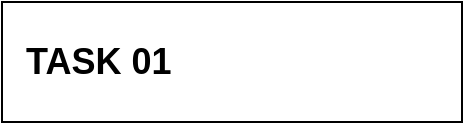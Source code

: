 <mxfile version="15.6.1" type="github" pages="3">
  <diagram id="R2lEEEUBdFMjLlhIrx00" name="Page-1">
    <mxGraphModel dx="1662" dy="754" grid="1" gridSize="10" guides="1" tooltips="1" connect="1" arrows="1" fold="1" page="1" pageScale="1" pageWidth="850" pageHeight="1100" math="0" shadow="0" extFonts="Permanent Marker^https://fonts.googleapis.com/css?family=Permanent+Marker">
      <root>
        <mxCell id="0" />
        <mxCell id="1" parent="0" />
        <mxCell id="axf17qlaDFzPtaO-ZyG7-1" value="&lt;div style=&quot;text-align: justify&quot;&gt;&lt;span&gt;&lt;font style=&quot;font-size: 18px&quot;&gt;&lt;b&gt;&lt;span style=&quot;white-space: pre&quot;&gt;	&lt;/span&gt;&lt;span style=&quot;white-space: pre&quot;&gt;	&lt;/span&gt;TASK 01&lt;/b&gt;&lt;/font&gt;&lt;/span&gt;&lt;/div&gt;" style="rounded=0;whiteSpace=wrap;html=1;fillColor=none;align=left;" vertex="1" parent="1">
          <mxGeometry x="330" y="360" width="230" height="60" as="geometry" />
        </mxCell>
      </root>
    </mxGraphModel>
  </diagram>
  <diagram id="fKy33EnTdBhb9nY1-WNr" name="Page-2">
    <mxGraphModel dx="2862" dy="754" grid="1" gridSize="10" guides="1" tooltips="1" connect="1" arrows="1" fold="1" page="1" pageScale="1" pageWidth="1200" pageHeight="1600" math="0" shadow="0">
      <root>
        <mxCell id="jFPj4hk-xVhONk_CJJTi-0" />
        <mxCell id="jFPj4hk-xVhONk_CJJTi-1" parent="jFPj4hk-xVhONk_CJJTi-0" />
        <mxCell id="jFPj4hk-xVhONk_CJJTi-4" value="User" style="rounded=0;whiteSpace=wrap;html=1;" vertex="1" parent="jFPj4hk-xVhONk_CJJTi-1">
          <mxGeometry x="260" y="210" width="120" height="60" as="geometry" />
        </mxCell>
        <mxCell id="jFPj4hk-xVhONk_CJJTi-5" value="UserID" style="ellipse;whiteSpace=wrap;html=1;" vertex="1" parent="jFPj4hk-xVhONk_CJJTi-1">
          <mxGeometry x="100" y="180" width="90" height="60" as="geometry" />
        </mxCell>
        <mxCell id="jFPj4hk-xVhONk_CJJTi-6" value="FirstName" style="ellipse;whiteSpace=wrap;html=1;" vertex="1" parent="jFPj4hk-xVhONk_CJJTi-1">
          <mxGeometry x="160" y="110" width="90" height="60" as="geometry" />
        </mxCell>
        <mxCell id="jFPj4hk-xVhONk_CJJTi-7" value="Password" style="ellipse;whiteSpace=wrap;html=1;" vertex="1" parent="jFPj4hk-xVhONk_CJJTi-1">
          <mxGeometry x="360" y="70" width="90" height="60" as="geometry" />
        </mxCell>
        <mxCell id="jFPj4hk-xVhONk_CJJTi-8" value="Email" style="ellipse;whiteSpace=wrap;html=1;" vertex="1" parent="jFPj4hk-xVhONk_CJJTi-1">
          <mxGeometry x="460" y="100" width="90" height="60" as="geometry" />
        </mxCell>
        <mxCell id="jFPj4hk-xVhONk_CJJTi-11" value="Contact" style="ellipse;whiteSpace=wrap;html=1;" vertex="1" parent="jFPj4hk-xVhONk_CJJTi-1">
          <mxGeometry x="510" y="210" width="90" height="60" as="geometry" />
        </mxCell>
        <mxCell id="jFPj4hk-xVhONk_CJJTi-12" value="" style="endArrow=classic;html=1;rounded=0;exitX=0;exitY=0.5;exitDx=0;exitDy=0;" edge="1" parent="jFPj4hk-xVhONk_CJJTi-1" source="jFPj4hk-xVhONk_CJJTi-4" target="jFPj4hk-xVhONk_CJJTi-5">
          <mxGeometry width="50" height="50" relative="1" as="geometry">
            <mxPoint x="380" y="400" as="sourcePoint" />
            <mxPoint x="430" y="350" as="targetPoint" />
          </mxGeometry>
        </mxCell>
        <mxCell id="jFPj4hk-xVhONk_CJJTi-13" value="" style="endArrow=classic;html=1;rounded=0;exitX=0.117;exitY=0.017;exitDx=0;exitDy=0;exitPerimeter=0;" edge="1" parent="jFPj4hk-xVhONk_CJJTi-1" source="jFPj4hk-xVhONk_CJJTi-4" target="jFPj4hk-xVhONk_CJJTi-6">
          <mxGeometry width="50" height="50" relative="1" as="geometry">
            <mxPoint x="380" y="360" as="sourcePoint" />
            <mxPoint x="323.047" y="336.02" as="targetPoint" />
          </mxGeometry>
        </mxCell>
        <mxCell id="jFPj4hk-xVhONk_CJJTi-14" value="" style="endArrow=classic;html=1;rounded=0;exitX=0.75;exitY=0;exitDx=0;exitDy=0;entryX=0.433;entryY=1.05;entryDx=0;entryDy=0;entryPerimeter=0;" edge="1" parent="jFPj4hk-xVhONk_CJJTi-1" source="jFPj4hk-xVhONk_CJJTi-4" target="jFPj4hk-xVhONk_CJJTi-7">
          <mxGeometry width="50" height="50" relative="1" as="geometry">
            <mxPoint x="394.04" y="331.02" as="sourcePoint" />
            <mxPoint x="382.903" y="289.534" as="targetPoint" />
          </mxGeometry>
        </mxCell>
        <mxCell id="jFPj4hk-xVhONk_CJJTi-15" value="" style="endArrow=classic;html=1;rounded=0;exitX=1;exitY=0.25;exitDx=0;exitDy=0;entryX=0;entryY=0.5;entryDx=0;entryDy=0;" edge="1" parent="jFPj4hk-xVhONk_CJJTi-1" source="jFPj4hk-xVhONk_CJJTi-4" target="jFPj4hk-xVhONk_CJJTi-8">
          <mxGeometry width="50" height="50" relative="1" as="geometry">
            <mxPoint x="404.04" y="341.02" as="sourcePoint" />
            <mxPoint x="392.903" y="299.534" as="targetPoint" />
          </mxGeometry>
        </mxCell>
        <mxCell id="jFPj4hk-xVhONk_CJJTi-16" value="" style="endArrow=classic;html=1;rounded=0;exitX=1;exitY=0.75;exitDx=0;exitDy=0;entryX=0;entryY=0.667;entryDx=0;entryDy=0;entryPerimeter=0;" edge="1" parent="jFPj4hk-xVhONk_CJJTi-1" source="jFPj4hk-xVhONk_CJJTi-4" target="jFPj4hk-xVhONk_CJJTi-11">
          <mxGeometry width="50" height="50" relative="1" as="geometry">
            <mxPoint x="414.04" y="351.02" as="sourcePoint" />
            <mxPoint x="402.903" y="309.534" as="targetPoint" />
          </mxGeometry>
        </mxCell>
        <mxCell id="jFPj4hk-xVhONk_CJJTi-17" value="Address" style="ellipse;whiteSpace=wrap;html=1;" vertex="1" parent="jFPj4hk-xVhONk_CJJTi-1">
          <mxGeometry x="340" y="320" width="90" height="60" as="geometry" />
        </mxCell>
        <mxCell id="jFPj4hk-xVhONk_CJJTi-18" value="" style="endArrow=classic;html=1;rounded=0;exitX=0.75;exitY=1;exitDx=0;exitDy=0;" edge="1" parent="jFPj4hk-xVhONk_CJJTi-1" source="jFPj4hk-xVhONk_CJJTi-4" target="jFPj4hk-xVhONk_CJJTi-17">
          <mxGeometry width="50" height="50" relative="1" as="geometry">
            <mxPoint x="470" y="390" as="sourcePoint" />
            <mxPoint x="523.18" y="408.787" as="targetPoint" />
          </mxGeometry>
        </mxCell>
        <mxCell id="jFPj4hk-xVhONk_CJJTi-19" value="Product" style="rounded=0;whiteSpace=wrap;html=1;" vertex="1" parent="jFPj4hk-xVhONk_CJJTi-1">
          <mxGeometry x="230" y="560" width="120" height="60" as="geometry" />
        </mxCell>
        <mxCell id="jFPj4hk-xVhONk_CJJTi-20" value="ProductID" style="ellipse;whiteSpace=wrap;html=1;" vertex="1" parent="jFPj4hk-xVhONk_CJJTi-1">
          <mxGeometry x="90" y="500" width="90" height="60" as="geometry" />
        </mxCell>
        <mxCell id="jFPj4hk-xVhONk_CJJTi-21" value="ProductName" style="ellipse;whiteSpace=wrap;html=1;" vertex="1" parent="jFPj4hk-xVhONk_CJJTi-1">
          <mxGeometry x="240" y="440" width="90" height="60" as="geometry" />
        </mxCell>
        <mxCell id="jFPj4hk-xVhONk_CJJTi-22" value="Price&lt;span style=&quot;color: rgba(0 , 0 , 0 , 0) ; font-family: monospace ; font-size: 0px&quot;&gt;%3CmxGraphModel%3E%3Croot%3E%3CmxCell%20id%3D%220%22%2F%3E%3CmxCell%20id%3D%221%22%20parent%3D%220%22%2F%3E%3CmxCell%20id%3D%222%22%20value%3D%22ProductID%22%20style%3D%22ellipse%3BwhiteSpace%3Dwrap%3Bhtml%3D1%3B%22%20vertex%3D%221%22%20parent%3D%221%22%3E%3CmxGeometry%20x%3D%22250%22%20y%3D%22510%22%20width%3D%2290%22%20height%3D%2260%22%20as%3D%22geometry%22%2F%3E%3C%2FmxCell%3E%3C%2Froot%3E%3C%2FmxGraphModel%3E&lt;/span&gt;" style="ellipse;whiteSpace=wrap;html=1;" vertex="1" parent="jFPj4hk-xVhONk_CJJTi-1">
          <mxGeometry x="380" y="450" width="90" height="60" as="geometry" />
        </mxCell>
        <mxCell id="jFPj4hk-xVhONk_CJJTi-23" value="CategoryID" style="ellipse;whiteSpace=wrap;html=1;" vertex="1" parent="jFPj4hk-xVhONk_CJJTi-1">
          <mxGeometry x="420" y="680" width="90" height="60" as="geometry" />
        </mxCell>
        <mxCell id="jFPj4hk-xVhONk_CJJTi-24" value="Quentity" style="ellipse;whiteSpace=wrap;html=1;" vertex="1" parent="jFPj4hk-xVhONk_CJJTi-1">
          <mxGeometry x="290" y="690" width="90" height="60" as="geometry" />
        </mxCell>
        <mxCell id="jFPj4hk-xVhONk_CJJTi-25" value="ProductDescription" style="ellipse;whiteSpace=wrap;html=1;" vertex="1" parent="jFPj4hk-xVhONk_CJJTi-1">
          <mxGeometry x="90" y="600" width="90" height="60" as="geometry" />
        </mxCell>
        <mxCell id="jFPj4hk-xVhONk_CJJTi-26" value="" style="endArrow=classic;html=1;rounded=0;exitX=0;exitY=0.5;exitDx=0;exitDy=0;entryX=1;entryY=1;entryDx=0;entryDy=0;" edge="1" parent="jFPj4hk-xVhONk_CJJTi-1" source="jFPj4hk-xVhONk_CJJTi-19" target="jFPj4hk-xVhONk_CJJTi-20">
          <mxGeometry width="50" height="50" relative="1" as="geometry">
            <mxPoint x="380" y="360" as="sourcePoint" />
            <mxPoint x="323.047" y="336.02" as="targetPoint" />
          </mxGeometry>
        </mxCell>
        <mxCell id="jFPj4hk-xVhONk_CJJTi-27" value="" style="endArrow=classic;html=1;rounded=0;exitX=0;exitY=0.75;exitDx=0;exitDy=0;entryX=1;entryY=0.5;entryDx=0;entryDy=0;" edge="1" parent="jFPj4hk-xVhONk_CJJTi-1" source="jFPj4hk-xVhONk_CJJTi-19" target="jFPj4hk-xVhONk_CJJTi-25">
          <mxGeometry width="50" height="50" relative="1" as="geometry">
            <mxPoint x="380" y="595" as="sourcePoint" />
            <mxPoint x="336.82" y="571.213" as="targetPoint" />
          </mxGeometry>
        </mxCell>
        <mxCell id="jFPj4hk-xVhONk_CJJTi-28" value="" style="endArrow=classic;html=1;rounded=0;exitX=0.25;exitY=0;exitDx=0;exitDy=0;entryX=0.5;entryY=1;entryDx=0;entryDy=0;" edge="1" parent="jFPj4hk-xVhONk_CJJTi-1" source="jFPj4hk-xVhONk_CJJTi-19" target="jFPj4hk-xVhONk_CJJTi-21">
          <mxGeometry width="50" height="50" relative="1" as="geometry">
            <mxPoint x="390" y="605" as="sourcePoint" />
            <mxPoint x="346.82" y="581.213" as="targetPoint" />
          </mxGeometry>
        </mxCell>
        <mxCell id="jFPj4hk-xVhONk_CJJTi-29" value="" style="endArrow=classic;html=1;rounded=0;exitX=0.75;exitY=0;exitDx=0;exitDy=0;entryX=0.5;entryY=1;entryDx=0;entryDy=0;" edge="1" parent="jFPj4hk-xVhONk_CJJTi-1" source="jFPj4hk-xVhONk_CJJTi-19" target="jFPj4hk-xVhONk_CJJTi-22">
          <mxGeometry width="50" height="50" relative="1" as="geometry">
            <mxPoint x="400" y="615" as="sourcePoint" />
            <mxPoint x="356.82" y="591.213" as="targetPoint" />
          </mxGeometry>
        </mxCell>
        <mxCell id="jFPj4hk-xVhONk_CJJTi-30" value="" style="endArrow=classic;html=1;rounded=0;exitX=1;exitY=0.75;exitDx=0;exitDy=0;entryX=0.5;entryY=0;entryDx=0;entryDy=0;" edge="1" parent="jFPj4hk-xVhONk_CJJTi-1" source="jFPj4hk-xVhONk_CJJTi-19" target="jFPj4hk-xVhONk_CJJTi-23">
          <mxGeometry width="50" height="50" relative="1" as="geometry">
            <mxPoint x="410" y="625" as="sourcePoint" />
            <mxPoint x="470" y="720" as="targetPoint" />
          </mxGeometry>
        </mxCell>
        <mxCell id="jFPj4hk-xVhONk_CJJTi-31" value="" style="endArrow=classic;html=1;rounded=0;exitX=0.75;exitY=1;exitDx=0;exitDy=0;exitPerimeter=0;" edge="1" parent="jFPj4hk-xVhONk_CJJTi-1" source="jFPj4hk-xVhONk_CJJTi-19" target="jFPj4hk-xVhONk_CJJTi-24">
          <mxGeometry width="50" height="50" relative="1" as="geometry">
            <mxPoint x="450" y="635" as="sourcePoint" />
            <mxPoint x="376.82" y="611.213" as="targetPoint" />
          </mxGeometry>
        </mxCell>
        <mxCell id="jFPj4hk-xVhONk_CJJTi-32" value="Image" style="ellipse;whiteSpace=wrap;html=1;" vertex="1" parent="jFPj4hk-xVhONk_CJJTi-1">
          <mxGeometry x="170" y="660" width="90" height="60" as="geometry" />
        </mxCell>
        <mxCell id="jFPj4hk-xVhONk_CJJTi-33" value="" style="endArrow=classic;html=1;rounded=0;exitX=0.25;exitY=1;exitDx=0;exitDy=0;entryX=0.5;entryY=0;entryDx=0;entryDy=0;" edge="1" parent="jFPj4hk-xVhONk_CJJTi-1" source="jFPj4hk-xVhONk_CJJTi-19" target="jFPj4hk-xVhONk_CJJTi-32">
          <mxGeometry width="50" height="50" relative="1" as="geometry">
            <mxPoint x="470" y="640" as="sourcePoint" />
            <mxPoint x="508.653" y="675.68" as="targetPoint" />
          </mxGeometry>
        </mxCell>
        <mxCell id="jFPj4hk-xVhONk_CJJTi-34" value="Category" style="rounded=0;whiteSpace=wrap;html=1;" vertex="1" parent="jFPj4hk-xVhONk_CJJTi-1">
          <mxGeometry x="940" y="560" width="120" height="60" as="geometry" />
        </mxCell>
        <mxCell id="jFPj4hk-xVhONk_CJJTi-35" value="CategoryID" style="ellipse;whiteSpace=wrap;html=1;" vertex="1" parent="jFPj4hk-xVhONk_CJJTi-1">
          <mxGeometry x="790" y="510" width="90" height="60" as="geometry" />
        </mxCell>
        <mxCell id="jFPj4hk-xVhONk_CJJTi-36" value="" style="endArrow=classic;html=1;rounded=0;exitX=0;exitY=0.5;exitDx=0;exitDy=0;" edge="1" parent="jFPj4hk-xVhONk_CJJTi-1" source="jFPj4hk-xVhONk_CJJTi-34" target="jFPj4hk-xVhONk_CJJTi-35">
          <mxGeometry width="50" height="50" relative="1" as="geometry">
            <mxPoint x="920" y="350" as="sourcePoint" />
            <mxPoint x="970" y="300" as="targetPoint" />
          </mxGeometry>
        </mxCell>
        <mxCell id="jFPj4hk-xVhONk_CJJTi-37" value="CategoryName" style="ellipse;whiteSpace=wrap;html=1;" vertex="1" parent="jFPj4hk-xVhONk_CJJTi-1">
          <mxGeometry x="820" y="660" width="90" height="60" as="geometry" />
        </mxCell>
        <mxCell id="jFPj4hk-xVhONk_CJJTi-38" value="" style="endArrow=classic;html=1;rounded=0;exitX=0;exitY=1;exitDx=0;exitDy=0;" edge="1" parent="jFPj4hk-xVhONk_CJJTi-1" source="jFPj4hk-xVhONk_CJJTi-34" target="jFPj4hk-xVhONk_CJJTi-37">
          <mxGeometry width="50" height="50" relative="1" as="geometry">
            <mxPoint x="1010" y="340" as="sourcePoint" />
            <mxPoint x="1063.18" y="358.787" as="targetPoint" />
          </mxGeometry>
        </mxCell>
        <mxCell id="jFPj4hk-xVhONk_CJJTi-39" value="Cart" style="rounded=0;whiteSpace=wrap;html=1;" vertex="1" parent="jFPj4hk-xVhONk_CJJTi-1">
          <mxGeometry x="910" y="230" width="120" height="60" as="geometry" />
        </mxCell>
        <mxCell id="jFPj4hk-xVhONk_CJJTi-42" value="ProductID" style="ellipse;whiteSpace=wrap;html=1;" vertex="1" parent="jFPj4hk-xVhONk_CJJTi-1">
          <mxGeometry x="760" y="280" width="90" height="60" as="geometry" />
        </mxCell>
        <mxCell id="jFPj4hk-xVhONk_CJJTi-43" value="" style="endArrow=classic;html=1;rounded=0;exitX=0;exitY=1;exitDx=0;exitDy=0;" edge="1" parent="jFPj4hk-xVhONk_CJJTi-1" source="jFPj4hk-xVhONk_CJJTi-39" target="jFPj4hk-xVhONk_CJJTi-42">
          <mxGeometry width="50" height="50" relative="1" as="geometry">
            <mxPoint x="1010" y="600" as="sourcePoint" />
            <mxPoint x="1063.18" y="618.787" as="targetPoint" />
          </mxGeometry>
        </mxCell>
        <mxCell id="jFPj4hk-xVhONk_CJJTi-44" value="CartID" style="ellipse;whiteSpace=wrap;html=1;" vertex="1" parent="jFPj4hk-xVhONk_CJJTi-1">
          <mxGeometry x="750" y="190" width="90" height="60" as="geometry" />
        </mxCell>
        <mxCell id="jFPj4hk-xVhONk_CJJTi-45" value="" style="endArrow=classic;html=1;rounded=0;exitX=0;exitY=0.25;exitDx=0;exitDy=0;" edge="1" parent="jFPj4hk-xVhONk_CJJTi-1" target="jFPj4hk-xVhONk_CJJTi-44" source="jFPj4hk-xVhONk_CJJTi-39">
          <mxGeometry width="50" height="50" relative="1" as="geometry">
            <mxPoint x="910" y="560" as="sourcePoint" />
            <mxPoint x="970" y="560" as="targetPoint" />
          </mxGeometry>
        </mxCell>
        <mxCell id="jFPj4hk-xVhONk_CJJTi-46" value="Total" style="ellipse;whiteSpace=wrap;html=1;" vertex="1" parent="jFPj4hk-xVhONk_CJJTi-1">
          <mxGeometry x="870" y="120" width="90" height="60" as="geometry" />
        </mxCell>
        <mxCell id="jFPj4hk-xVhONk_CJJTi-47" value="" style="endArrow=classic;html=1;rounded=0;exitX=0.25;exitY=0;exitDx=0;exitDy=0;entryX=0.622;entryY=1;entryDx=0;entryDy=0;entryPerimeter=0;" edge="1" parent="jFPj4hk-xVhONk_CJJTi-1" target="jFPj4hk-xVhONk_CJJTi-46" source="jFPj4hk-xVhONk_CJJTi-39">
          <mxGeometry width="50" height="50" relative="1" as="geometry">
            <mxPoint x="1030" y="520" as="sourcePoint" />
            <mxPoint x="1090" y="520" as="targetPoint" />
          </mxGeometry>
        </mxCell>
        <mxCell id="jFPj4hk-xVhONk_CJJTi-48" value="Status" style="ellipse;whiteSpace=wrap;html=1;" vertex="1" parent="jFPj4hk-xVhONk_CJJTi-1">
          <mxGeometry x="990" y="130" width="90" height="60" as="geometry" />
        </mxCell>
        <mxCell id="jFPj4hk-xVhONk_CJJTi-49" value="" style="endArrow=classic;html=1;rounded=0;exitX=0.617;exitY=0.017;exitDx=0;exitDy=0;exitPerimeter=0;" edge="1" parent="jFPj4hk-xVhONk_CJJTi-1" target="jFPj4hk-xVhONk_CJJTi-48" source="jFPj4hk-xVhONk_CJJTi-39">
          <mxGeometry width="50" height="50" relative="1" as="geometry">
            <mxPoint x="1160" y="520" as="sourcePoint" />
            <mxPoint x="1220" y="520" as="targetPoint" />
          </mxGeometry>
        </mxCell>
        <mxCell id="jFPj4hk-xVhONk_CJJTi-50" value="LastName" style="ellipse;whiteSpace=wrap;html=1;" vertex="1" parent="jFPj4hk-xVhONk_CJJTi-1">
          <mxGeometry x="260" y="80.0" width="90" height="60" as="geometry" />
        </mxCell>
        <mxCell id="jFPj4hk-xVhONk_CJJTi-51" value="" style="endArrow=classic;html=1;rounded=0;exitX=0.5;exitY=0;exitDx=0;exitDy=0;" edge="1" parent="jFPj4hk-xVhONk_CJJTi-1" target="jFPj4hk-xVhONk_CJJTi-50" source="jFPj4hk-xVhONk_CJJTi-4">
          <mxGeometry width="50" height="50" relative="1" as="geometry">
            <mxPoint x="444.04" y="270" as="sourcePoint" />
            <mxPoint x="383.047" y="285.0" as="targetPoint" />
          </mxGeometry>
        </mxCell>
        <mxCell id="jFPj4hk-xVhONk_CJJTi-52" value="Role" style="ellipse;whiteSpace=wrap;html=1;" vertex="1" parent="jFPj4hk-xVhONk_CJJTi-1">
          <mxGeometry x="460" y="300" width="90" height="60" as="geometry" />
        </mxCell>
        <mxCell id="jFPj4hk-xVhONk_CJJTi-53" value="" style="endArrow=classic;html=1;rounded=0;exitX=1;exitY=1;exitDx=0;exitDy=0;entryX=0;entryY=0;entryDx=0;entryDy=0;" edge="1" parent="jFPj4hk-xVhONk_CJJTi-1" target="jFPj4hk-xVhONk_CJJTi-52" source="jFPj4hk-xVhONk_CJJTi-4">
          <mxGeometry width="50" height="50" relative="1" as="geometry">
            <mxPoint x="394.04" y="510" as="sourcePoint" />
            <mxPoint x="333.047" y="525.0" as="targetPoint" />
          </mxGeometry>
        </mxCell>
        <mxCell id="jFPj4hk-xVhONk_CJJTi-54" value="Quentity" style="ellipse;whiteSpace=wrap;html=1;" vertex="1" parent="jFPj4hk-xVhONk_CJJTi-1">
          <mxGeometry x="1070" y="200" width="90" height="60" as="geometry" />
        </mxCell>
        <mxCell id="jFPj4hk-xVhONk_CJJTi-55" value="" style="endArrow=classic;html=1;rounded=0;exitX=1;exitY=0.5;exitDx=0;exitDy=0;" edge="1" parent="jFPj4hk-xVhONk_CJJTi-1" target="jFPj4hk-xVhONk_CJJTi-54" source="jFPj4hk-xVhONk_CJJTi-39">
          <mxGeometry width="50" height="50" relative="1" as="geometry">
            <mxPoint x="960" y="590" as="sourcePoint" />
            <mxPoint x="876.82" y="571.213" as="targetPoint" />
          </mxGeometry>
        </mxCell>
        <mxCell id="jFPj4hk-xVhONk_CJJTi-56" value="order" style="rhombus;whiteSpace=wrap;html=1;" vertex="1" parent="jFPj4hk-xVhONk_CJJTi-1">
          <mxGeometry x="130" y="350" width="70" height="60" as="geometry" />
        </mxCell>
        <mxCell id="jFPj4hk-xVhONk_CJJTi-57" value="" style="endArrow=none;html=1;rounded=0;entryX=0;entryY=0.75;entryDx=0;entryDy=0;exitX=1;exitY=0;exitDx=0;exitDy=0;startArrow=none;" edge="1" parent="jFPj4hk-xVhONk_CJJTi-1" source="jFPj4hk-xVhONk_CJJTi-71" target="jFPj4hk-xVhONk_CJJTi-4">
          <mxGeometry width="50" height="50" relative="1" as="geometry">
            <mxPoint x="680" y="410" as="sourcePoint" />
            <mxPoint x="730" y="360" as="targetPoint" />
          </mxGeometry>
        </mxCell>
        <mxCell id="jFPj4hk-xVhONk_CJJTi-58" value="" style="endArrow=none;html=1;rounded=0;exitX=0.5;exitY=1;exitDx=0;exitDy=0;entryX=0;entryY=0;entryDx=0;entryDy=0;startArrow=none;" edge="1" parent="jFPj4hk-xVhONk_CJJTi-1" source="jFPj4hk-xVhONk_CJJTi-73" target="jFPj4hk-xVhONk_CJJTi-19">
          <mxGeometry width="50" height="50" relative="1" as="geometry">
            <mxPoint x="680" y="410" as="sourcePoint" />
            <mxPoint x="730" y="360" as="targetPoint" />
          </mxGeometry>
        </mxCell>
        <mxCell id="jFPj4hk-xVhONk_CJJTi-59" value="have" style="rhombus;whiteSpace=wrap;html=1;" vertex="1" parent="jFPj4hk-xVhONk_CJJTi-1">
          <mxGeometry x="580" y="660" width="70" height="60" as="geometry" />
        </mxCell>
        <mxCell id="jFPj4hk-xVhONk_CJJTi-60" value="" style="endArrow=none;html=1;rounded=0;exitX=1;exitY=0.5;exitDx=0;exitDy=0;entryX=0;entryY=0.75;entryDx=0;entryDy=0;startArrow=none;" edge="1" parent="jFPj4hk-xVhONk_CJJTi-1" source="jFPj4hk-xVhONk_CJJTi-67" target="jFPj4hk-xVhONk_CJJTi-34">
          <mxGeometry width="50" height="50" relative="1" as="geometry">
            <mxPoint x="680" y="410" as="sourcePoint" />
            <mxPoint x="730" y="360" as="targetPoint" />
          </mxGeometry>
        </mxCell>
        <mxCell id="jFPj4hk-xVhONk_CJJTi-61" value="" style="endArrow=none;html=1;rounded=0;exitX=0;exitY=0.5;exitDx=0;exitDy=0;entryX=1;entryY=0.5;entryDx=0;entryDy=0;startArrow=none;" edge="1" parent="jFPj4hk-xVhONk_CJJTi-1" source="jFPj4hk-xVhONk_CJJTi-69" target="jFPj4hk-xVhONk_CJJTi-19">
          <mxGeometry width="50" height="50" relative="1" as="geometry">
            <mxPoint x="680" y="410" as="sourcePoint" />
            <mxPoint x="730" y="360" as="targetPoint" />
          </mxGeometry>
        </mxCell>
        <mxCell id="jFPj4hk-xVhONk_CJJTi-64" value="have" style="rhombus;whiteSpace=wrap;html=1;" vertex="1" parent="jFPj4hk-xVhONk_CJJTi-1">
          <mxGeometry x="590" y="440" width="70" height="60" as="geometry" />
        </mxCell>
        <mxCell id="jFPj4hk-xVhONk_CJJTi-65" value="" style="endArrow=none;html=1;rounded=0;exitX=1;exitY=0.25;exitDx=0;exitDy=0;entryX=0;entryY=0.5;entryDx=0;entryDy=0;startArrow=none;" edge="1" parent="jFPj4hk-xVhONk_CJJTi-1" source="jFPj4hk-xVhONk_CJJTi-77" target="jFPj4hk-xVhONk_CJJTi-64">
          <mxGeometry width="50" height="50" relative="1" as="geometry">
            <mxPoint x="680" y="490" as="sourcePoint" />
            <mxPoint x="730" y="440" as="targetPoint" />
          </mxGeometry>
        </mxCell>
        <mxCell id="jFPj4hk-xVhONk_CJJTi-66" value="" style="endArrow=none;html=1;rounded=0;exitX=1;exitY=0.5;exitDx=0;exitDy=0;entryX=0.5;entryY=1;entryDx=0;entryDy=0;startArrow=none;" edge="1" parent="jFPj4hk-xVhONk_CJJTi-1" source="jFPj4hk-xVhONk_CJJTi-75" target="jFPj4hk-xVhONk_CJJTi-39">
          <mxGeometry width="50" height="50" relative="1" as="geometry">
            <mxPoint x="680" y="490" as="sourcePoint" />
            <mxPoint x="730" y="440" as="targetPoint" />
          </mxGeometry>
        </mxCell>
        <mxCell id="jFPj4hk-xVhONk_CJJTi-67" value="M" style="ellipse;whiteSpace=wrap;html=1;" vertex="1" parent="jFPj4hk-xVhONk_CJJTi-1">
          <mxGeometry x="880" y="600" width="30" height="30" as="geometry" />
        </mxCell>
        <mxCell id="jFPj4hk-xVhONk_CJJTi-68" value="" style="endArrow=none;html=1;rounded=0;exitX=1;exitY=0.5;exitDx=0;exitDy=0;entryX=0;entryY=0.75;entryDx=0;entryDy=0;" edge="1" parent="jFPj4hk-xVhONk_CJJTi-1" source="jFPj4hk-xVhONk_CJJTi-59" target="jFPj4hk-xVhONk_CJJTi-67">
          <mxGeometry width="50" height="50" relative="1" as="geometry">
            <mxPoint x="650" y="690" as="sourcePoint" />
            <mxPoint x="940" y="645" as="targetPoint" />
          </mxGeometry>
        </mxCell>
        <mxCell id="jFPj4hk-xVhONk_CJJTi-69" value="1" style="ellipse;whiteSpace=wrap;html=1;" vertex="1" parent="jFPj4hk-xVhONk_CJJTi-1">
          <mxGeometry x="370" y="580" width="30" height="30" as="geometry" />
        </mxCell>
        <mxCell id="jFPj4hk-xVhONk_CJJTi-70" value="" style="endArrow=none;html=1;rounded=0;exitX=0;exitY=0.5;exitDx=0;exitDy=0;entryX=1;entryY=1;entryDx=0;entryDy=0;" edge="1" parent="jFPj4hk-xVhONk_CJJTi-1" source="jFPj4hk-xVhONk_CJJTi-59" target="jFPj4hk-xVhONk_CJJTi-69">
          <mxGeometry width="50" height="50" relative="1" as="geometry">
            <mxPoint x="580" y="690" as="sourcePoint" />
            <mxPoint x="350" y="590" as="targetPoint" />
          </mxGeometry>
        </mxCell>
        <mxCell id="jFPj4hk-xVhONk_CJJTi-71" value="M" style="ellipse;whiteSpace=wrap;html=1;" vertex="1" parent="jFPj4hk-xVhONk_CJJTi-1">
          <mxGeometry x="220" y="260" width="30" height="30" as="geometry" />
        </mxCell>
        <mxCell id="jFPj4hk-xVhONk_CJJTi-72" value="" style="endArrow=none;html=1;rounded=0;entryX=0;entryY=0.75;entryDx=0;entryDy=0;exitX=0.5;exitY=0;exitDx=0;exitDy=0;" edge="1" parent="jFPj4hk-xVhONk_CJJTi-1" source="jFPj4hk-xVhONk_CJJTi-56" target="jFPj4hk-xVhONk_CJJTi-71">
          <mxGeometry width="50" height="50" relative="1" as="geometry">
            <mxPoint x="165" y="350" as="sourcePoint" />
            <mxPoint x="260" y="255" as="targetPoint" />
          </mxGeometry>
        </mxCell>
        <mxCell id="jFPj4hk-xVhONk_CJJTi-73" value="M" style="ellipse;whiteSpace=wrap;html=1;" vertex="1" parent="jFPj4hk-xVhONk_CJJTi-1">
          <mxGeometry x="200" y="515" width="30" height="30" as="geometry" />
        </mxCell>
        <mxCell id="jFPj4hk-xVhONk_CJJTi-74" value="" style="endArrow=none;html=1;rounded=0;exitX=0.5;exitY=1;exitDx=0;exitDy=0;entryX=0;entryY=0.25;entryDx=0;entryDy=0;" edge="1" parent="jFPj4hk-xVhONk_CJJTi-1" source="jFPj4hk-xVhONk_CJJTi-56" target="jFPj4hk-xVhONk_CJJTi-73">
          <mxGeometry width="50" height="50" relative="1" as="geometry">
            <mxPoint x="165" y="410" as="sourcePoint" />
            <mxPoint x="230" y="575" as="targetPoint" />
          </mxGeometry>
        </mxCell>
        <mxCell id="jFPj4hk-xVhONk_CJJTi-75" value="M" style="ellipse;whiteSpace=wrap;html=1;" vertex="1" parent="jFPj4hk-xVhONk_CJJTi-1">
          <mxGeometry x="910" y="305" width="30" height="30" as="geometry" />
        </mxCell>
        <mxCell id="jFPj4hk-xVhONk_CJJTi-76" value="" style="endArrow=none;html=1;rounded=0;exitX=1;exitY=0.5;exitDx=0;exitDy=0;entryX=0;entryY=1;entryDx=0;entryDy=0;" edge="1" parent="jFPj4hk-xVhONk_CJJTi-1" source="jFPj4hk-xVhONk_CJJTi-64" target="jFPj4hk-xVhONk_CJJTi-75">
          <mxGeometry width="50" height="50" relative="1" as="geometry">
            <mxPoint x="660" y="470" as="sourcePoint" />
            <mxPoint x="970" y="290" as="targetPoint" />
          </mxGeometry>
        </mxCell>
        <mxCell id="jFPj4hk-xVhONk_CJJTi-77" value="M" style="ellipse;whiteSpace=wrap;html=1;" vertex="1" parent="jFPj4hk-xVhONk_CJJTi-1">
          <mxGeometry x="370" y="545" width="30" height="30" as="geometry" />
        </mxCell>
        <mxCell id="jFPj4hk-xVhONk_CJJTi-78" value="" style="endArrow=none;html=1;rounded=0;exitX=1;exitY=0.25;exitDx=0;exitDy=0;entryX=0;entryY=0.5;entryDx=0;entryDy=0;" edge="1" parent="jFPj4hk-xVhONk_CJJTi-1" source="jFPj4hk-xVhONk_CJJTi-19" target="jFPj4hk-xVhONk_CJJTi-77">
          <mxGeometry width="50" height="50" relative="1" as="geometry">
            <mxPoint x="350" y="575" as="sourcePoint" />
            <mxPoint x="590" y="470" as="targetPoint" />
          </mxGeometry>
        </mxCell>
        <mxCell id="jFPj4hk-xVhONk_CJJTi-79" value="UserId" style="ellipse;whiteSpace=wrap;html=1;" vertex="1" parent="jFPj4hk-xVhONk_CJJTi-1">
          <mxGeometry x="10" y="290" width="90" height="60" as="geometry" />
        </mxCell>
        <mxCell id="jFPj4hk-xVhONk_CJJTi-80" value="ProductId" style="ellipse;whiteSpace=wrap;html=1;" vertex="1" parent="jFPj4hk-xVhONk_CJJTi-1">
          <mxGeometry x="-50" y="360" width="90" height="60" as="geometry" />
        </mxCell>
        <mxCell id="jFPj4hk-xVhONk_CJJTi-81" value="OrderId" style="ellipse;whiteSpace=wrap;html=1;" vertex="1" parent="jFPj4hk-xVhONk_CJJTi-1">
          <mxGeometry x="10" y="420" width="90" height="60" as="geometry" />
        </mxCell>
        <mxCell id="jFPj4hk-xVhONk_CJJTi-82" value="" style="endArrow=none;html=1;rounded=0;exitX=1;exitY=0.5;exitDx=0;exitDy=0;" edge="1" parent="jFPj4hk-xVhONk_CJJTi-1" source="jFPj4hk-xVhONk_CJJTi-79" target="jFPj4hk-xVhONk_CJJTi-56">
          <mxGeometry width="50" height="50" relative="1" as="geometry">
            <mxPoint x="680" y="490" as="sourcePoint" />
            <mxPoint x="730" y="440" as="targetPoint" />
          </mxGeometry>
        </mxCell>
        <mxCell id="jFPj4hk-xVhONk_CJJTi-83" value="" style="endArrow=none;html=1;rounded=0;entryX=0;entryY=0.5;entryDx=0;entryDy=0;" edge="1" parent="jFPj4hk-xVhONk_CJJTi-1" source="jFPj4hk-xVhONk_CJJTi-80" target="jFPj4hk-xVhONk_CJJTi-56">
          <mxGeometry width="50" height="50" relative="1" as="geometry">
            <mxPoint x="110" y="330" as="sourcePoint" />
            <mxPoint x="158.148" y="374.444" as="targetPoint" />
          </mxGeometry>
        </mxCell>
        <mxCell id="jFPj4hk-xVhONk_CJJTi-84" value="" style="endArrow=none;html=1;rounded=0;exitX=1;exitY=0.5;exitDx=0;exitDy=0;entryX=0;entryY=1;entryDx=0;entryDy=0;" edge="1" parent="jFPj4hk-xVhONk_CJJTi-1" source="jFPj4hk-xVhONk_CJJTi-81" target="jFPj4hk-xVhONk_CJJTi-56">
          <mxGeometry width="50" height="50" relative="1" as="geometry">
            <mxPoint x="120" y="340" as="sourcePoint" />
            <mxPoint x="150" y="400" as="targetPoint" />
          </mxGeometry>
        </mxCell>
        <mxCell id="jFPj4hk-xVhONk_CJJTi-85" value="shopping" style="rhombus;whiteSpace=wrap;html=1;" vertex="1" parent="jFPj4hk-xVhONk_CJJTi-1">
          <mxGeometry x="660" y="110" width="70" height="60" as="geometry" />
        </mxCell>
        <mxCell id="jFPj4hk-xVhONk_CJJTi-86" value="" style="endArrow=none;html=1;rounded=0;exitX=1;exitY=0;exitDx=0;exitDy=0;entryX=0;entryY=0.5;entryDx=0;entryDy=0;startArrow=none;" edge="1" parent="jFPj4hk-xVhONk_CJJTi-1" source="jFPj4hk-xVhONk_CJJTi-95" target="jFPj4hk-xVhONk_CJJTi-85">
          <mxGeometry width="50" height="50" relative="1" as="geometry">
            <mxPoint x="680" y="460" as="sourcePoint" />
            <mxPoint x="730" y="410" as="targetPoint" />
          </mxGeometry>
        </mxCell>
        <mxCell id="jFPj4hk-xVhONk_CJJTi-87" value="" style="endArrow=none;html=1;rounded=0;entryX=1;entryY=0.5;entryDx=0;entryDy=0;exitX=0;exitY=0;exitDx=0;exitDy=0;startArrow=none;" edge="1" parent="jFPj4hk-xVhONk_CJJTi-1" source="jFPj4hk-xVhONk_CJJTi-97" target="jFPj4hk-xVhONk_CJJTi-85">
          <mxGeometry width="50" height="50" relative="1" as="geometry">
            <mxPoint x="680" y="450" as="sourcePoint" />
            <mxPoint x="730" y="400" as="targetPoint" />
          </mxGeometry>
        </mxCell>
        <mxCell id="jFPj4hk-xVhONk_CJJTi-88" value="UserID" style="ellipse;whiteSpace=wrap;html=1;" vertex="1" parent="jFPj4hk-xVhONk_CJJTi-1">
          <mxGeometry x="570" y="30" width="90" height="60" as="geometry" />
        </mxCell>
        <mxCell id="jFPj4hk-xVhONk_CJJTi-89" value="CartID" style="ellipse;whiteSpace=wrap;html=1;" vertex="1" parent="jFPj4hk-xVhONk_CJJTi-1">
          <mxGeometry x="670" y="10" width="90" height="60" as="geometry" />
        </mxCell>
        <mxCell id="jFPj4hk-xVhONk_CJJTi-90" value="ShoppingID" style="ellipse;whiteSpace=wrap;html=1;" vertex="1" parent="jFPj4hk-xVhONk_CJJTi-1">
          <mxGeometry x="770" y="30" width="90" height="60" as="geometry" />
        </mxCell>
        <mxCell id="jFPj4hk-xVhONk_CJJTi-91" value="" style="endArrow=none;html=1;rounded=0;entryX=0.689;entryY=0.95;entryDx=0;entryDy=0;exitX=0;exitY=0;exitDx=0;exitDy=0;entryPerimeter=0;" edge="1" parent="jFPj4hk-xVhONk_CJJTi-1" source="jFPj4hk-xVhONk_CJJTi-85" target="jFPj4hk-xVhONk_CJJTi-88">
          <mxGeometry width="50" height="50" relative="1" as="geometry">
            <mxPoint x="680" y="370" as="sourcePoint" />
            <mxPoint x="730" y="320" as="targetPoint" />
          </mxGeometry>
        </mxCell>
        <mxCell id="jFPj4hk-xVhONk_CJJTi-92" value="" style="endArrow=none;html=1;rounded=0;entryX=0.5;entryY=1;entryDx=0;entryDy=0;exitX=0.5;exitY=0;exitDx=0;exitDy=0;" edge="1" parent="jFPj4hk-xVhONk_CJJTi-1" source="jFPj4hk-xVhONk_CJJTi-85" target="jFPj4hk-xVhONk_CJJTi-89">
          <mxGeometry width="50" height="50" relative="1" as="geometry">
            <mxPoint x="680" y="370" as="sourcePoint" />
            <mxPoint x="730" y="320" as="targetPoint" />
          </mxGeometry>
        </mxCell>
        <mxCell id="jFPj4hk-xVhONk_CJJTi-93" value="" style="endArrow=none;html=1;rounded=0;entryX=0;entryY=1;entryDx=0;entryDy=0;exitX=1;exitY=0;exitDx=0;exitDy=0;" edge="1" parent="jFPj4hk-xVhONk_CJJTi-1" source="jFPj4hk-xVhONk_CJJTi-85" target="jFPj4hk-xVhONk_CJJTi-90">
          <mxGeometry width="50" height="50" relative="1" as="geometry">
            <mxPoint x="680" y="370" as="sourcePoint" />
            <mxPoint x="730" y="320" as="targetPoint" />
          </mxGeometry>
        </mxCell>
        <mxCell id="jFPj4hk-xVhONk_CJJTi-95" value="1" style="ellipse;whiteSpace=wrap;html=1;" vertex="1" parent="jFPj4hk-xVhONk_CJJTi-1">
          <mxGeometry x="400" y="210" width="30" height="30" as="geometry" />
        </mxCell>
        <mxCell id="jFPj4hk-xVhONk_CJJTi-96" value="" style="endArrow=none;html=1;rounded=0;exitX=1;exitY=0.5;exitDx=0;exitDy=0;entryX=0;entryY=0.5;entryDx=0;entryDy=0;" edge="1" parent="jFPj4hk-xVhONk_CJJTi-1" source="jFPj4hk-xVhONk_CJJTi-4" target="jFPj4hk-xVhONk_CJJTi-95">
          <mxGeometry width="50" height="50" relative="1" as="geometry">
            <mxPoint x="380" y="240" as="sourcePoint" />
            <mxPoint x="660" y="140" as="targetPoint" />
          </mxGeometry>
        </mxCell>
        <mxCell id="jFPj4hk-xVhONk_CJJTi-97" value="1" style="ellipse;whiteSpace=wrap;html=1;" vertex="1" parent="jFPj4hk-xVhONk_CJJTi-1">
          <mxGeometry x="860" y="195" width="30" height="30" as="geometry" />
        </mxCell>
        <mxCell id="jFPj4hk-xVhONk_CJJTi-98" value="" style="endArrow=none;html=1;rounded=0;entryX=1;entryY=0.5;entryDx=0;entryDy=0;exitX=0;exitY=0;exitDx=0;exitDy=0;" edge="1" parent="jFPj4hk-xVhONk_CJJTi-1" source="jFPj4hk-xVhONk_CJJTi-39" target="jFPj4hk-xVhONk_CJJTi-97">
          <mxGeometry width="50" height="50" relative="1" as="geometry">
            <mxPoint x="910" y="230" as="sourcePoint" />
            <mxPoint x="730" y="140" as="targetPoint" />
          </mxGeometry>
        </mxCell>
      </root>
    </mxGraphModel>
  </diagram>
  <diagram id="EN-9u3vNTyxNOHtYqWF9" name="Page-3">
    <mxGraphModel dx="1662" dy="754" grid="1" gridSize="10" guides="1" tooltips="1" connect="1" arrows="1" fold="1" page="1" pageScale="1" pageWidth="1200" pageHeight="1600" math="0" shadow="0">
      <root>
        <mxCell id="a5PGAm09jIwH3UO00iZv-0" />
        <mxCell id="a5PGAm09jIwH3UO00iZv-1" parent="a5PGAm09jIwH3UO00iZv-0" />
        <mxCell id="QrFVo9G-E2JHN8yqlYp3-72" value="Orders" style="shape=table;startSize=30;container=1;collapsible=1;childLayout=tableLayout;fixedRows=1;rowLines=0;fontStyle=1;align=center;resizeLast=1;" vertex="1" parent="a5PGAm09jIwH3UO00iZv-1">
          <mxGeometry x="520" y="70" width="250" height="130" as="geometry" />
        </mxCell>
        <mxCell id="QrFVo9G-E2JHN8yqlYp3-73" value="" style="shape=partialRectangle;collapsible=0;dropTarget=0;pointerEvents=0;fillColor=none;points=[[0,0.5],[1,0.5]];portConstraint=eastwest;top=0;left=0;right=0;bottom=1;" vertex="1" parent="QrFVo9G-E2JHN8yqlYp3-72">
          <mxGeometry y="30" width="250" height="30" as="geometry" />
        </mxCell>
        <mxCell id="QrFVo9G-E2JHN8yqlYp3-74" value="PK" style="shape=partialRectangle;overflow=hidden;connectable=0;fillColor=none;top=0;left=0;bottom=0;right=0;fontStyle=1;" vertex="1" parent="QrFVo9G-E2JHN8yqlYp3-73">
          <mxGeometry width="30" height="30" as="geometry">
            <mxRectangle width="30" height="30" as="alternateBounds" />
          </mxGeometry>
        </mxCell>
        <mxCell id="QrFVo9G-E2JHN8yqlYp3-75" value="order_id int NOT NULL " style="shape=partialRectangle;overflow=hidden;connectable=0;fillColor=none;top=0;left=0;bottom=0;right=0;align=left;spacingLeft=6;fontStyle=5;" vertex="1" parent="QrFVo9G-E2JHN8yqlYp3-73">
          <mxGeometry x="30" width="220" height="30" as="geometry">
            <mxRectangle width="220" height="30" as="alternateBounds" />
          </mxGeometry>
        </mxCell>
        <mxCell id="QrFVo9G-E2JHN8yqlYp3-76" value="" style="shape=partialRectangle;collapsible=0;dropTarget=0;pointerEvents=0;fillColor=none;points=[[0,0.5],[1,0.5]];portConstraint=eastwest;top=0;left=0;right=0;bottom=0;" vertex="1" parent="QrFVo9G-E2JHN8yqlYp3-72">
          <mxGeometry y="60" width="250" height="30" as="geometry" />
        </mxCell>
        <mxCell id="QrFVo9G-E2JHN8yqlYp3-77" value="FK1" style="shape=partialRectangle;overflow=hidden;connectable=0;fillColor=none;top=0;left=0;bottom=0;right=0;" vertex="1" parent="QrFVo9G-E2JHN8yqlYp3-76">
          <mxGeometry width="30" height="30" as="geometry">
            <mxRectangle width="30" height="30" as="alternateBounds" />
          </mxGeometry>
        </mxCell>
        <mxCell id="QrFVo9G-E2JHN8yqlYp3-78" value="user_id int NOT NULL" style="shape=partialRectangle;overflow=hidden;connectable=0;fillColor=none;top=0;left=0;bottom=0;right=0;align=left;spacingLeft=6;" vertex="1" parent="QrFVo9G-E2JHN8yqlYp3-76">
          <mxGeometry x="30" width="220" height="30" as="geometry">
            <mxRectangle width="220" height="30" as="alternateBounds" />
          </mxGeometry>
        </mxCell>
        <mxCell id="QrFVo9G-E2JHN8yqlYp3-79" value="" style="shape=partialRectangle;collapsible=0;dropTarget=0;pointerEvents=0;fillColor=none;points=[[0,0.5],[1,0.5]];portConstraint=eastwest;top=0;left=0;right=0;bottom=0;" vertex="1" parent="QrFVo9G-E2JHN8yqlYp3-72">
          <mxGeometry y="90" width="250" height="30" as="geometry" />
        </mxCell>
        <mxCell id="QrFVo9G-E2JHN8yqlYp3-80" value="" style="shape=partialRectangle;overflow=hidden;connectable=0;fillColor=none;top=0;left=0;bottom=0;right=0;" vertex="1" parent="QrFVo9G-E2JHN8yqlYp3-79">
          <mxGeometry width="30" height="30" as="geometry">
            <mxRectangle width="30" height="30" as="alternateBounds" />
          </mxGeometry>
        </mxCell>
        <mxCell id="QrFVo9G-E2JHN8yqlYp3-81" value="product_id NOT NULL" style="shape=partialRectangle;overflow=hidden;connectable=0;fillColor=none;top=0;left=0;bottom=0;right=0;align=left;spacingLeft=6;" vertex="1" parent="QrFVo9G-E2JHN8yqlYp3-79">
          <mxGeometry x="30" width="220" height="30" as="geometry">
            <mxRectangle width="220" height="30" as="alternateBounds" />
          </mxGeometry>
        </mxCell>
        <mxCell id="QrFVo9G-E2JHN8yqlYp3-82" value="Shopping" style="shape=table;startSize=30;container=1;collapsible=1;childLayout=tableLayout;fixedRows=1;rowLines=0;fontStyle=1;align=center;resizeLast=1;" vertex="1" parent="a5PGAm09jIwH3UO00iZv-1">
          <mxGeometry x="520" y="340" width="250" height="130" as="geometry" />
        </mxCell>
        <mxCell id="QrFVo9G-E2JHN8yqlYp3-83" value="" style="shape=partialRectangle;collapsible=0;dropTarget=0;pointerEvents=0;fillColor=none;points=[[0,0.5],[1,0.5]];portConstraint=eastwest;top=0;left=0;right=0;bottom=1;" vertex="1" parent="QrFVo9G-E2JHN8yqlYp3-82">
          <mxGeometry y="30" width="250" height="30" as="geometry" />
        </mxCell>
        <mxCell id="QrFVo9G-E2JHN8yqlYp3-84" value="PK" style="shape=partialRectangle;overflow=hidden;connectable=0;fillColor=none;top=0;left=0;bottom=0;right=0;fontStyle=1;" vertex="1" parent="QrFVo9G-E2JHN8yqlYp3-83">
          <mxGeometry width="30" height="30" as="geometry">
            <mxRectangle width="30" height="30" as="alternateBounds" />
          </mxGeometry>
        </mxCell>
        <mxCell id="QrFVo9G-E2JHN8yqlYp3-85" value="shopping_id int NOT NULL " style="shape=partialRectangle;overflow=hidden;connectable=0;fillColor=none;top=0;left=0;bottom=0;right=0;align=left;spacingLeft=6;fontStyle=5;" vertex="1" parent="QrFVo9G-E2JHN8yqlYp3-83">
          <mxGeometry x="30" width="220" height="30" as="geometry">
            <mxRectangle width="220" height="30" as="alternateBounds" />
          </mxGeometry>
        </mxCell>
        <mxCell id="QrFVo9G-E2JHN8yqlYp3-86" value="" style="shape=partialRectangle;collapsible=0;dropTarget=0;pointerEvents=0;fillColor=none;points=[[0,0.5],[1,0.5]];portConstraint=eastwest;top=0;left=0;right=0;bottom=0;" vertex="1" parent="QrFVo9G-E2JHN8yqlYp3-82">
          <mxGeometry y="60" width="250" height="30" as="geometry" />
        </mxCell>
        <mxCell id="QrFVo9G-E2JHN8yqlYp3-87" value="FK1" style="shape=partialRectangle;overflow=hidden;connectable=0;fillColor=none;top=0;left=0;bottom=0;right=0;" vertex="1" parent="QrFVo9G-E2JHN8yqlYp3-86">
          <mxGeometry width="30" height="30" as="geometry">
            <mxRectangle width="30" height="30" as="alternateBounds" />
          </mxGeometry>
        </mxCell>
        <mxCell id="QrFVo9G-E2JHN8yqlYp3-88" value="user_id int NOT NULL" style="shape=partialRectangle;overflow=hidden;connectable=0;fillColor=none;top=0;left=0;bottom=0;right=0;align=left;spacingLeft=6;" vertex="1" parent="QrFVo9G-E2JHN8yqlYp3-86">
          <mxGeometry x="30" width="220" height="30" as="geometry">
            <mxRectangle width="220" height="30" as="alternateBounds" />
          </mxGeometry>
        </mxCell>
        <mxCell id="QrFVo9G-E2JHN8yqlYp3-89" value="" style="shape=partialRectangle;collapsible=0;dropTarget=0;pointerEvents=0;fillColor=none;points=[[0,0.5],[1,0.5]];portConstraint=eastwest;top=0;left=0;right=0;bottom=0;" vertex="1" parent="QrFVo9G-E2JHN8yqlYp3-82">
          <mxGeometry y="90" width="250" height="30" as="geometry" />
        </mxCell>
        <mxCell id="QrFVo9G-E2JHN8yqlYp3-90" value="" style="shape=partialRectangle;overflow=hidden;connectable=0;fillColor=none;top=0;left=0;bottom=0;right=0;" vertex="1" parent="QrFVo9G-E2JHN8yqlYp3-89">
          <mxGeometry width="30" height="30" as="geometry">
            <mxRectangle width="30" height="30" as="alternateBounds" />
          </mxGeometry>
        </mxCell>
        <mxCell id="QrFVo9G-E2JHN8yqlYp3-91" value="" style="shape=partialRectangle;overflow=hidden;connectable=0;fillColor=none;top=0;left=0;bottom=0;right=0;align=left;spacingLeft=6;" vertex="1" parent="QrFVo9G-E2JHN8yqlYp3-89">
          <mxGeometry x="30" width="220" height="30" as="geometry">
            <mxRectangle width="220" height="30" as="alternateBounds" />
          </mxGeometry>
        </mxCell>
        <mxCell id="QrFVo9G-E2JHN8yqlYp3-92" value="User" style="shape=table;startSize=30;container=1;collapsible=1;childLayout=tableLayout;fixedRows=1;rowLines=0;fontStyle=1;align=center;resizeLast=1;" vertex="1" parent="a5PGAm09jIwH3UO00iZv-1">
          <mxGeometry x="130" y="120" width="250" height="250" as="geometry" />
        </mxCell>
        <mxCell id="QrFVo9G-E2JHN8yqlYp3-93" value="" style="shape=partialRectangle;collapsible=0;dropTarget=0;pointerEvents=0;fillColor=none;points=[[0,0.5],[1,0.5]];portConstraint=eastwest;top=0;left=0;right=0;bottom=1;" vertex="1" parent="QrFVo9G-E2JHN8yqlYp3-92">
          <mxGeometry y="30" width="250" height="30" as="geometry" />
        </mxCell>
        <mxCell id="QrFVo9G-E2JHN8yqlYp3-94" value="PK" style="shape=partialRectangle;overflow=hidden;connectable=0;fillColor=none;top=0;left=0;bottom=0;right=0;fontStyle=1;" vertex="1" parent="QrFVo9G-E2JHN8yqlYp3-93">
          <mxGeometry width="30" height="30" as="geometry">
            <mxRectangle width="30" height="30" as="alternateBounds" />
          </mxGeometry>
        </mxCell>
        <mxCell id="QrFVo9G-E2JHN8yqlYp3-95" value="user_id int NOT NULL " style="shape=partialRectangle;overflow=hidden;connectable=0;fillColor=none;top=0;left=0;bottom=0;right=0;align=left;spacingLeft=6;fontStyle=5;" vertex="1" parent="QrFVo9G-E2JHN8yqlYp3-93">
          <mxGeometry x="30" width="220" height="30" as="geometry">
            <mxRectangle width="220" height="30" as="alternateBounds" />
          </mxGeometry>
        </mxCell>
        <mxCell id="QrFVo9G-E2JHN8yqlYp3-96" value="" style="shape=partialRectangle;collapsible=0;dropTarget=0;pointerEvents=0;fillColor=none;points=[[0,0.5],[1,0.5]];portConstraint=eastwest;top=0;left=0;right=0;bottom=0;" vertex="1" parent="QrFVo9G-E2JHN8yqlYp3-92">
          <mxGeometry y="60" width="250" height="30" as="geometry" />
        </mxCell>
        <mxCell id="QrFVo9G-E2JHN8yqlYp3-97" value="" style="shape=partialRectangle;overflow=hidden;connectable=0;fillColor=none;top=0;left=0;bottom=0;right=0;" vertex="1" parent="QrFVo9G-E2JHN8yqlYp3-96">
          <mxGeometry width="30" height="30" as="geometry">
            <mxRectangle width="30" height="30" as="alternateBounds" />
          </mxGeometry>
        </mxCell>
        <mxCell id="QrFVo9G-E2JHN8yqlYp3-98" value="first_name char(50) NOT NULL" style="shape=partialRectangle;overflow=hidden;connectable=0;fillColor=none;top=0;left=0;bottom=0;right=0;align=left;spacingLeft=6;" vertex="1" parent="QrFVo9G-E2JHN8yqlYp3-96">
          <mxGeometry x="30" width="220" height="30" as="geometry">
            <mxRectangle width="220" height="30" as="alternateBounds" />
          </mxGeometry>
        </mxCell>
        <mxCell id="QrFVo9G-E2JHN8yqlYp3-99" value="last_name char(50) NOT NULL" style="shape=partialRectangle;overflow=hidden;connectable=0;fillColor=none;top=0;left=0;bottom=0;right=0;align=left;spacingLeft=6;" vertex="1" parent="a5PGAm09jIwH3UO00iZv-1">
          <mxGeometry x="160" y="210" width="220" height="30" as="geometry">
            <mxRectangle width="220" height="30" as="alternateBounds" />
          </mxGeometry>
        </mxCell>
        <mxCell id="QrFVo9G-E2JHN8yqlYp3-100" value="password char(50) NOT NULL" style="shape=partialRectangle;overflow=hidden;connectable=0;fillColor=none;top=0;left=0;bottom=0;right=0;align=left;spacingLeft=6;" vertex="1" parent="a5PGAm09jIwH3UO00iZv-1">
          <mxGeometry x="160" y="240" width="220" height="30" as="geometry">
            <mxRectangle width="220" height="30" as="alternateBounds" />
          </mxGeometry>
        </mxCell>
        <mxCell id="QrFVo9G-E2JHN8yqlYp3-101" value="email char(150) NOT NULL" style="shape=partialRectangle;overflow=hidden;connectable=0;fillColor=none;top=0;left=0;bottom=0;right=0;align=left;spacingLeft=6;" vertex="1" parent="a5PGAm09jIwH3UO00iZv-1">
          <mxGeometry x="160" y="270" width="220" height="30" as="geometry">
            <mxRectangle width="220" height="30" as="alternateBounds" />
          </mxGeometry>
        </mxCell>
        <mxCell id="QrFVo9G-E2JHN8yqlYp3-102" value="contact char(20) " style="shape=partialRectangle;overflow=hidden;connectable=0;fillColor=none;top=0;left=0;bottom=0;right=0;align=left;spacingLeft=6;" vertex="1" parent="a5PGAm09jIwH3UO00iZv-1">
          <mxGeometry x="160" y="300" width="220" height="30" as="geometry">
            <mxRectangle width="220" height="30" as="alternateBounds" />
          </mxGeometry>
        </mxCell>
        <mxCell id="QrFVo9G-E2JHN8yqlYp3-103" value="address char(250) " style="shape=partialRectangle;overflow=hidden;connectable=0;fillColor=none;top=0;left=0;bottom=0;right=0;align=left;spacingLeft=6;" vertex="1" parent="a5PGAm09jIwH3UO00iZv-1">
          <mxGeometry x="160" y="330" width="220" height="30" as="geometry">
            <mxRectangle width="220" height="30" as="alternateBounds" />
          </mxGeometry>
        </mxCell>
        <mxCell id="QrFVo9G-E2JHN8yqlYp3-104" value="Product" style="shape=table;startSize=30;container=1;collapsible=1;childLayout=tableLayout;fixedRows=1;rowLines=0;fontStyle=1;align=center;resizeLast=1;" vertex="1" parent="a5PGAm09jIwH3UO00iZv-1">
          <mxGeometry x="130" y="430" width="250" height="240" as="geometry" />
        </mxCell>
        <mxCell id="QrFVo9G-E2JHN8yqlYp3-105" value="" style="shape=partialRectangle;collapsible=0;dropTarget=0;pointerEvents=0;fillColor=none;points=[[0,0.5],[1,0.5]];portConstraint=eastwest;top=0;left=0;right=0;bottom=1;" vertex="1" parent="QrFVo9G-E2JHN8yqlYp3-104">
          <mxGeometry y="30" width="250" height="30" as="geometry" />
        </mxCell>
        <mxCell id="QrFVo9G-E2JHN8yqlYp3-106" value="PK" style="shape=partialRectangle;overflow=hidden;connectable=0;fillColor=none;top=0;left=0;bottom=0;right=0;fontStyle=1;" vertex="1" parent="QrFVo9G-E2JHN8yqlYp3-105">
          <mxGeometry width="30" height="30" as="geometry">
            <mxRectangle width="30" height="30" as="alternateBounds" />
          </mxGeometry>
        </mxCell>
        <mxCell id="QrFVo9G-E2JHN8yqlYp3-107" value="product_id int NOT NULL " style="shape=partialRectangle;overflow=hidden;connectable=0;fillColor=none;top=0;left=0;bottom=0;right=0;align=left;spacingLeft=6;fontStyle=5;" vertex="1" parent="QrFVo9G-E2JHN8yqlYp3-105">
          <mxGeometry x="30" width="220" height="30" as="geometry">
            <mxRectangle width="220" height="30" as="alternateBounds" />
          </mxGeometry>
        </mxCell>
        <mxCell id="QrFVo9G-E2JHN8yqlYp3-108" value="" style="shape=partialRectangle;collapsible=0;dropTarget=0;pointerEvents=0;fillColor=none;points=[[0,0.5],[1,0.5]];portConstraint=eastwest;top=0;left=0;right=0;bottom=0;" vertex="1" parent="QrFVo9G-E2JHN8yqlYp3-104">
          <mxGeometry y="60" width="250" height="30" as="geometry" />
        </mxCell>
        <mxCell id="QrFVo9G-E2JHN8yqlYp3-109" value="" style="shape=partialRectangle;overflow=hidden;connectable=0;fillColor=none;top=0;left=0;bottom=0;right=0;" vertex="1" parent="QrFVo9G-E2JHN8yqlYp3-108">
          <mxGeometry width="30" height="30" as="geometry">
            <mxRectangle width="30" height="30" as="alternateBounds" />
          </mxGeometry>
        </mxCell>
        <mxCell id="QrFVo9G-E2JHN8yqlYp3-110" value="product_name char(50) NOT NULL" style="shape=partialRectangle;overflow=hidden;connectable=0;fillColor=none;top=0;left=0;bottom=0;right=0;align=left;spacingLeft=6;" vertex="1" parent="QrFVo9G-E2JHN8yqlYp3-108">
          <mxGeometry x="30" width="220" height="30" as="geometry">
            <mxRectangle width="220" height="30" as="alternateBounds" />
          </mxGeometry>
        </mxCell>
        <mxCell id="QrFVo9G-E2JHN8yqlYp3-111" value="product_description char(300) " style="shape=partialRectangle;overflow=hidden;connectable=0;fillColor=none;top=0;left=0;bottom=0;right=0;align=left;spacingLeft=6;" vertex="1" parent="a5PGAm09jIwH3UO00iZv-1">
          <mxGeometry x="160" y="520" width="220" height="30" as="geometry">
            <mxRectangle width="220" height="30" as="alternateBounds" />
          </mxGeometry>
        </mxCell>
        <mxCell id="QrFVo9G-E2JHN8yqlYp3-112" value="image char(max)" style="shape=partialRectangle;overflow=hidden;connectable=0;fillColor=none;top=0;left=0;bottom=0;right=0;align=left;spacingLeft=6;" vertex="1" parent="a5PGAm09jIwH3UO00iZv-1">
          <mxGeometry x="160" y="550" width="220" height="30" as="geometry">
            <mxRectangle width="220" height="30" as="alternateBounds" />
          </mxGeometry>
        </mxCell>
        <mxCell id="QrFVo9G-E2JHN8yqlYp3-113" value="price decimal(18,2)" style="shape=partialRectangle;overflow=hidden;connectable=0;fillColor=none;top=0;left=0;bottom=0;right=0;align=left;spacingLeft=6;" vertex="1" parent="a5PGAm09jIwH3UO00iZv-1">
          <mxGeometry x="160" y="580" width="220" height="30" as="geometry">
            <mxRectangle width="220" height="30" as="alternateBounds" />
          </mxGeometry>
        </mxCell>
        <mxCell id="QrFVo9G-E2JHN8yqlYp3-114" value="quentity int" style="shape=partialRectangle;overflow=hidden;connectable=0;fillColor=none;top=0;left=0;bottom=0;right=0;align=left;spacingLeft=6;" vertex="1" parent="a5PGAm09jIwH3UO00iZv-1">
          <mxGeometry x="160" y="610" width="220" height="30" as="geometry">
            <mxRectangle width="220" height="30" as="alternateBounds" />
          </mxGeometry>
        </mxCell>
        <mxCell id="QrFVo9G-E2JHN8yqlYp3-115" value="category_id int NOT NULL" style="shape=partialRectangle;overflow=hidden;connectable=0;fillColor=none;top=0;left=0;bottom=0;right=0;align=left;spacingLeft=6;" vertex="1" parent="a5PGAm09jIwH3UO00iZv-1">
          <mxGeometry x="160" y="640" width="220" height="30" as="geometry">
            <mxRectangle width="220" height="30" as="alternateBounds" />
          </mxGeometry>
        </mxCell>
        <mxCell id="QrFVo9G-E2JHN8yqlYp3-116" value="FK1" style="shape=partialRectangle;overflow=hidden;connectable=0;fillColor=none;top=0;left=0;bottom=0;right=0;" vertex="1" parent="a5PGAm09jIwH3UO00iZv-1">
          <mxGeometry x="130" y="640" width="30" height="30" as="geometry">
            <mxRectangle width="30" height="30" as="alternateBounds" />
          </mxGeometry>
        </mxCell>
        <mxCell id="QrFVo9G-E2JHN8yqlYp3-117" value="FK2" style="shape=partialRectangle;overflow=hidden;connectable=0;fillColor=none;top=0;left=0;bottom=0;right=0;" vertex="1" parent="a5PGAm09jIwH3UO00iZv-1">
          <mxGeometry x="520" y="160" width="30" height="30" as="geometry">
            <mxRectangle width="30" height="30" as="alternateBounds" />
          </mxGeometry>
        </mxCell>
        <mxCell id="QrFVo9G-E2JHN8yqlYp3-118" value="" style="shape=partialRectangle;collapsible=0;dropTarget=0;pointerEvents=0;fillColor=none;points=[[0,0.5],[1,0.5]];portConstraint=eastwest;top=0;left=0;right=0;bottom=0;" vertex="1" parent="a5PGAm09jIwH3UO00iZv-1">
          <mxGeometry x="520" y="430" width="250" height="30" as="geometry" />
        </mxCell>
        <mxCell id="QrFVo9G-E2JHN8yqlYp3-119" value="FK2" style="shape=partialRectangle;overflow=hidden;connectable=0;fillColor=none;top=0;left=0;bottom=0;right=0;" vertex="1" parent="QrFVo9G-E2JHN8yqlYp3-118">
          <mxGeometry width="30" height="30" as="geometry">
            <mxRectangle width="30" height="30" as="alternateBounds" />
          </mxGeometry>
        </mxCell>
        <mxCell id="QrFVo9G-E2JHN8yqlYp3-120" value="cart_id int NOT NULL" style="shape=partialRectangle;overflow=hidden;connectable=0;fillColor=none;top=0;left=0;bottom=0;right=0;align=left;spacingLeft=6;" vertex="1" parent="QrFVo9G-E2JHN8yqlYp3-118">
          <mxGeometry x="30" width="220" height="30" as="geometry">
            <mxRectangle width="220" height="30" as="alternateBounds" />
          </mxGeometry>
        </mxCell>
        <mxCell id="QrFVo9G-E2JHN8yqlYp3-121" value="Cart" style="shape=table;startSize=30;container=1;collapsible=1;childLayout=tableLayout;fixedRows=1;rowLines=0;fontStyle=1;align=center;resizeLast=1;" vertex="1" parent="a5PGAm09jIwH3UO00iZv-1">
          <mxGeometry x="880" y="120" width="250" height="180" as="geometry" />
        </mxCell>
        <mxCell id="QrFVo9G-E2JHN8yqlYp3-122" value="" style="shape=partialRectangle;collapsible=0;dropTarget=0;pointerEvents=0;fillColor=none;points=[[0,0.5],[1,0.5]];portConstraint=eastwest;top=0;left=0;right=0;bottom=1;" vertex="1" parent="QrFVo9G-E2JHN8yqlYp3-121">
          <mxGeometry y="30" width="250" height="30" as="geometry" />
        </mxCell>
        <mxCell id="QrFVo9G-E2JHN8yqlYp3-123" value="PK" style="shape=partialRectangle;overflow=hidden;connectable=0;fillColor=none;top=0;left=0;bottom=0;right=0;fontStyle=1;" vertex="1" parent="QrFVo9G-E2JHN8yqlYp3-122">
          <mxGeometry width="30" height="30" as="geometry">
            <mxRectangle width="30" height="30" as="alternateBounds" />
          </mxGeometry>
        </mxCell>
        <mxCell id="QrFVo9G-E2JHN8yqlYp3-124" value="cart_id int NOT NULL " style="shape=partialRectangle;overflow=hidden;connectable=0;fillColor=none;top=0;left=0;bottom=0;right=0;align=left;spacingLeft=6;fontStyle=5;" vertex="1" parent="QrFVo9G-E2JHN8yqlYp3-122">
          <mxGeometry x="30" width="220" height="30" as="geometry">
            <mxRectangle width="220" height="30" as="alternateBounds" />
          </mxGeometry>
        </mxCell>
        <mxCell id="QrFVo9G-E2JHN8yqlYp3-125" value="" style="shape=partialRectangle;collapsible=0;dropTarget=0;pointerEvents=0;fillColor=none;points=[[0,0.5],[1,0.5]];portConstraint=eastwest;top=0;left=0;right=0;bottom=0;" vertex="1" parent="QrFVo9G-E2JHN8yqlYp3-121">
          <mxGeometry y="60" width="250" height="30" as="geometry" />
        </mxCell>
        <mxCell id="QrFVo9G-E2JHN8yqlYp3-126" value="" style="shape=partialRectangle;overflow=hidden;connectable=0;fillColor=none;top=0;left=0;bottom=0;right=0;" vertex="1" parent="QrFVo9G-E2JHN8yqlYp3-125">
          <mxGeometry width="30" height="30" as="geometry">
            <mxRectangle width="30" height="30" as="alternateBounds" />
          </mxGeometry>
        </mxCell>
        <mxCell id="QrFVo9G-E2JHN8yqlYp3-127" value="total_price decimal(18,2)" style="shape=partialRectangle;overflow=hidden;connectable=0;fillColor=none;top=0;left=0;bottom=0;right=0;align=left;spacingLeft=6;" vertex="1" parent="QrFVo9G-E2JHN8yqlYp3-125">
          <mxGeometry x="30" width="220" height="30" as="geometry">
            <mxRectangle width="220" height="30" as="alternateBounds" />
          </mxGeometry>
        </mxCell>
        <mxCell id="QrFVo9G-E2JHN8yqlYp3-128" value="quentity int" style="shape=partialRectangle;overflow=hidden;connectable=0;fillColor=none;top=0;left=0;bottom=0;right=0;align=left;spacingLeft=6;" vertex="1" parent="a5PGAm09jIwH3UO00iZv-1">
          <mxGeometry x="910" y="210" width="220" height="30" as="geometry">
            <mxRectangle width="220" height="30" as="alternateBounds" />
          </mxGeometry>
        </mxCell>
        <mxCell id="QrFVo9G-E2JHN8yqlYp3-129" value="stutus char(20)" style="shape=partialRectangle;overflow=hidden;connectable=0;fillColor=none;top=0;left=0;bottom=0;right=0;align=left;spacingLeft=6;" vertex="1" parent="a5PGAm09jIwH3UO00iZv-1">
          <mxGeometry x="910" y="240" width="220" height="30" as="geometry">
            <mxRectangle width="220" height="30" as="alternateBounds" />
          </mxGeometry>
        </mxCell>
        <mxCell id="QrFVo9G-E2JHN8yqlYp3-130" value="FK1" style="shape=partialRectangle;overflow=hidden;connectable=0;fillColor=none;top=0;left=0;bottom=0;right=0;" vertex="1" parent="a5PGAm09jIwH3UO00iZv-1">
          <mxGeometry x="880" y="270" width="30" height="30" as="geometry">
            <mxRectangle width="30" height="30" as="alternateBounds" />
          </mxGeometry>
        </mxCell>
        <mxCell id="QrFVo9G-E2JHN8yqlYp3-131" value="cart_id int NOT NULL" style="shape=partialRectangle;overflow=hidden;connectable=0;fillColor=none;top=0;left=0;bottom=0;right=0;align=left;spacingLeft=6;" vertex="1" parent="a5PGAm09jIwH3UO00iZv-1">
          <mxGeometry x="910" y="270" width="220" height="30" as="geometry">
            <mxRectangle width="220" height="30" as="alternateBounds" />
          </mxGeometry>
        </mxCell>
        <mxCell id="QrFVo9G-E2JHN8yqlYp3-132" value="Category" style="shape=table;startSize=30;container=1;collapsible=1;childLayout=tableLayout;fixedRows=1;rowLines=0;fontStyle=1;align=center;resizeLast=1;" vertex="1" parent="a5PGAm09jIwH3UO00iZv-1">
          <mxGeometry x="880" y="470" width="250" height="130" as="geometry" />
        </mxCell>
        <mxCell id="QrFVo9G-E2JHN8yqlYp3-133" value="" style="shape=partialRectangle;collapsible=0;dropTarget=0;pointerEvents=0;fillColor=none;points=[[0,0.5],[1,0.5]];portConstraint=eastwest;top=0;left=0;right=0;bottom=1;" vertex="1" parent="QrFVo9G-E2JHN8yqlYp3-132">
          <mxGeometry y="30" width="250" height="30" as="geometry" />
        </mxCell>
        <mxCell id="QrFVo9G-E2JHN8yqlYp3-134" value="PK" style="shape=partialRectangle;overflow=hidden;connectable=0;fillColor=none;top=0;left=0;bottom=0;right=0;fontStyle=1;" vertex="1" parent="QrFVo9G-E2JHN8yqlYp3-133">
          <mxGeometry width="30" height="30" as="geometry">
            <mxRectangle width="30" height="30" as="alternateBounds" />
          </mxGeometry>
        </mxCell>
        <mxCell id="QrFVo9G-E2JHN8yqlYp3-135" value="category_id int NOT NULL " style="shape=partialRectangle;overflow=hidden;connectable=0;fillColor=none;top=0;left=0;bottom=0;right=0;align=left;spacingLeft=6;fontStyle=5;" vertex="1" parent="QrFVo9G-E2JHN8yqlYp3-133">
          <mxGeometry x="30" width="220" height="30" as="geometry">
            <mxRectangle width="220" height="30" as="alternateBounds" />
          </mxGeometry>
        </mxCell>
        <mxCell id="QrFVo9G-E2JHN8yqlYp3-136" value="" style="shape=partialRectangle;collapsible=0;dropTarget=0;pointerEvents=0;fillColor=none;points=[[0,0.5],[1,0.5]];portConstraint=eastwest;top=0;left=0;right=0;bottom=0;" vertex="1" parent="QrFVo9G-E2JHN8yqlYp3-132">
          <mxGeometry y="60" width="250" height="30" as="geometry" />
        </mxCell>
        <mxCell id="QrFVo9G-E2JHN8yqlYp3-137" value="" style="shape=partialRectangle;overflow=hidden;connectable=0;fillColor=none;top=0;left=0;bottom=0;right=0;" vertex="1" parent="QrFVo9G-E2JHN8yqlYp3-136">
          <mxGeometry width="30" height="30" as="geometry">
            <mxRectangle width="30" height="30" as="alternateBounds" />
          </mxGeometry>
        </mxCell>
        <mxCell id="QrFVo9G-E2JHN8yqlYp3-138" value="category_name char(50) NOT NULL" style="shape=partialRectangle;overflow=hidden;connectable=0;fillColor=none;top=0;left=0;bottom=0;right=0;align=left;spacingLeft=6;" vertex="1" parent="QrFVo9G-E2JHN8yqlYp3-136">
          <mxGeometry x="30" width="220" height="30" as="geometry">
            <mxRectangle width="220" height="30" as="alternateBounds" />
          </mxGeometry>
        </mxCell>
        <mxCell id="QrFVo9G-E2JHN8yqlYp3-139" value="" style="shape=partialRectangle;collapsible=0;dropTarget=0;pointerEvents=0;fillColor=none;points=[[0,0.5],[1,0.5]];portConstraint=eastwest;top=0;left=0;right=0;bottom=0;" vertex="1" parent="QrFVo9G-E2JHN8yqlYp3-132">
          <mxGeometry y="90" width="250" height="30" as="geometry" />
        </mxCell>
        <mxCell id="QrFVo9G-E2JHN8yqlYp3-140" value="" style="shape=partialRectangle;overflow=hidden;connectable=0;fillColor=none;top=0;left=0;bottom=0;right=0;" vertex="1" parent="QrFVo9G-E2JHN8yqlYp3-139">
          <mxGeometry width="30" height="30" as="geometry">
            <mxRectangle width="30" height="30" as="alternateBounds" />
          </mxGeometry>
        </mxCell>
        <mxCell id="QrFVo9G-E2JHN8yqlYp3-141" value="" style="shape=partialRectangle;overflow=hidden;connectable=0;fillColor=none;top=0;left=0;bottom=0;right=0;align=left;spacingLeft=6;" vertex="1" parent="QrFVo9G-E2JHN8yqlYp3-139">
          <mxGeometry x="30" width="220" height="30" as="geometry">
            <mxRectangle width="220" height="30" as="alternateBounds" />
          </mxGeometry>
        </mxCell>
      </root>
    </mxGraphModel>
  </diagram>
</mxfile>
